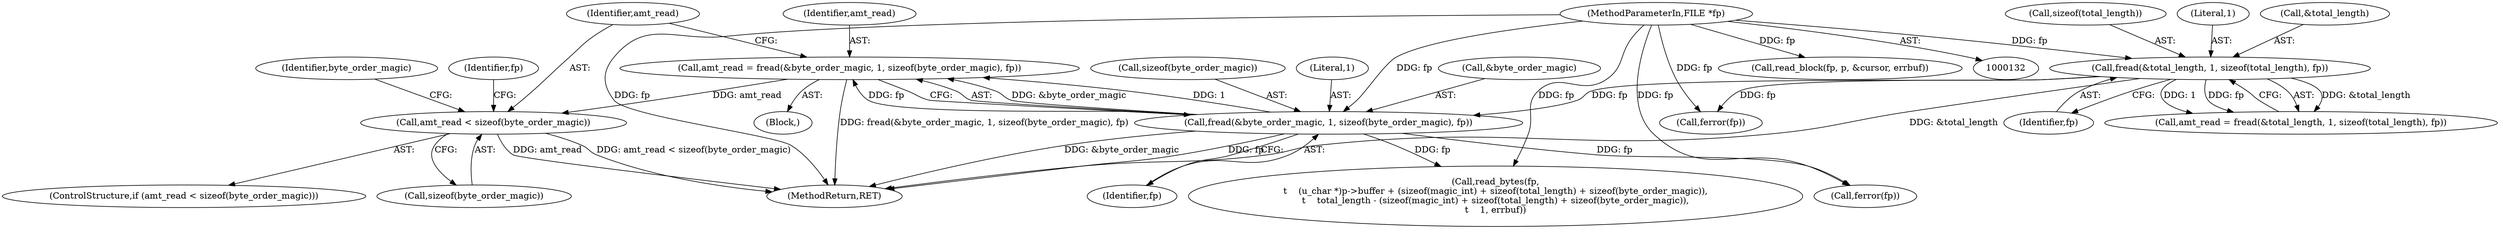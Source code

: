 digraph "0_libpcap_87d6bef033062f969e70fa40c43dfd945d5a20ab@API" {
"1000203" [label="(Call,amt_read = fread(&byte_order_magic, 1, sizeof(byte_order_magic), fp))"];
"1000205" [label="(Call,fread(&byte_order_magic, 1, sizeof(byte_order_magic), fp))"];
"1000173" [label="(Call,fread(&total_length, 1, sizeof(total_length), fp))"];
"1000134" [label="(MethodParameterIn,FILE *fp)"];
"1000213" [label="(Call,amt_read < sizeof(byte_order_magic))"];
"1000171" [label="(Call,amt_read = fread(&total_length, 1, sizeof(total_length), fp))"];
"1000134" [label="(MethodParameterIn,FILE *fp)"];
"1000237" [label="(Identifier,byte_order_magic)"];
"1000211" [label="(Identifier,fp)"];
"1000215" [label="(Call,sizeof(byte_order_magic))"];
"1000219" [label="(Call,ferror(fp))"];
"1000204" [label="(Identifier,amt_read)"];
"1000174" [label="(Call,&total_length)"];
"1000709" [label="(MethodReturn,RET)"];
"1000447" [label="(Call,read_bytes(fp,\n\t    (u_char *)p->buffer + (sizeof(magic_int) + sizeof(total_length) + sizeof(byte_order_magic)),\n\t    total_length - (sizeof(magic_int) + sizeof(total_length) + sizeof(byte_order_magic)),\n\t    1, errbuf))"];
"1000179" [label="(Identifier,fp)"];
"1000203" [label="(Call,amt_read = fread(&byte_order_magic, 1, sizeof(byte_order_magic), fp))"];
"1000206" [label="(Call,&byte_order_magic)"];
"1000177" [label="(Call,sizeof(total_length))"];
"1000213" [label="(Call,amt_read < sizeof(byte_order_magic))"];
"1000220" [label="(Identifier,fp)"];
"1000205" [label="(Call,fread(&byte_order_magic, 1, sizeof(byte_order_magic), fp))"];
"1000173" [label="(Call,fread(&total_length, 1, sizeof(total_length), fp))"];
"1000176" [label="(Literal,1)"];
"1000209" [label="(Call,sizeof(byte_order_magic))"];
"1000138" [label="(Block,)"];
"1000208" [label="(Literal,1)"];
"1000214" [label="(Identifier,amt_read)"];
"1000212" [label="(ControlStructure,if (amt_read < sizeof(byte_order_magic)))"];
"1000549" [label="(Call,read_block(fp, p, &cursor, errbuf))"];
"1000187" [label="(Call,ferror(fp))"];
"1000203" -> "1000138"  [label="AST: "];
"1000203" -> "1000205"  [label="CFG: "];
"1000204" -> "1000203"  [label="AST: "];
"1000205" -> "1000203"  [label="AST: "];
"1000214" -> "1000203"  [label="CFG: "];
"1000203" -> "1000709"  [label="DDG: fread(&byte_order_magic, 1, sizeof(byte_order_magic), fp)"];
"1000205" -> "1000203"  [label="DDG: &byte_order_magic"];
"1000205" -> "1000203"  [label="DDG: 1"];
"1000205" -> "1000203"  [label="DDG: fp"];
"1000203" -> "1000213"  [label="DDG: amt_read"];
"1000205" -> "1000211"  [label="CFG: "];
"1000206" -> "1000205"  [label="AST: "];
"1000208" -> "1000205"  [label="AST: "];
"1000209" -> "1000205"  [label="AST: "];
"1000211" -> "1000205"  [label="AST: "];
"1000205" -> "1000709"  [label="DDG: &byte_order_magic"];
"1000205" -> "1000709"  [label="DDG: fp"];
"1000173" -> "1000205"  [label="DDG: fp"];
"1000134" -> "1000205"  [label="DDG: fp"];
"1000205" -> "1000219"  [label="DDG: fp"];
"1000205" -> "1000447"  [label="DDG: fp"];
"1000173" -> "1000171"  [label="AST: "];
"1000173" -> "1000179"  [label="CFG: "];
"1000174" -> "1000173"  [label="AST: "];
"1000176" -> "1000173"  [label="AST: "];
"1000177" -> "1000173"  [label="AST: "];
"1000179" -> "1000173"  [label="AST: "];
"1000171" -> "1000173"  [label="CFG: "];
"1000173" -> "1000709"  [label="DDG: &total_length"];
"1000173" -> "1000171"  [label="DDG: &total_length"];
"1000173" -> "1000171"  [label="DDG: 1"];
"1000173" -> "1000171"  [label="DDG: fp"];
"1000134" -> "1000173"  [label="DDG: fp"];
"1000173" -> "1000187"  [label="DDG: fp"];
"1000134" -> "1000132"  [label="AST: "];
"1000134" -> "1000709"  [label="DDG: fp"];
"1000134" -> "1000187"  [label="DDG: fp"];
"1000134" -> "1000219"  [label="DDG: fp"];
"1000134" -> "1000447"  [label="DDG: fp"];
"1000134" -> "1000549"  [label="DDG: fp"];
"1000213" -> "1000212"  [label="AST: "];
"1000213" -> "1000215"  [label="CFG: "];
"1000214" -> "1000213"  [label="AST: "];
"1000215" -> "1000213"  [label="AST: "];
"1000220" -> "1000213"  [label="CFG: "];
"1000237" -> "1000213"  [label="CFG: "];
"1000213" -> "1000709"  [label="DDG: amt_read"];
"1000213" -> "1000709"  [label="DDG: amt_read < sizeof(byte_order_magic)"];
}
